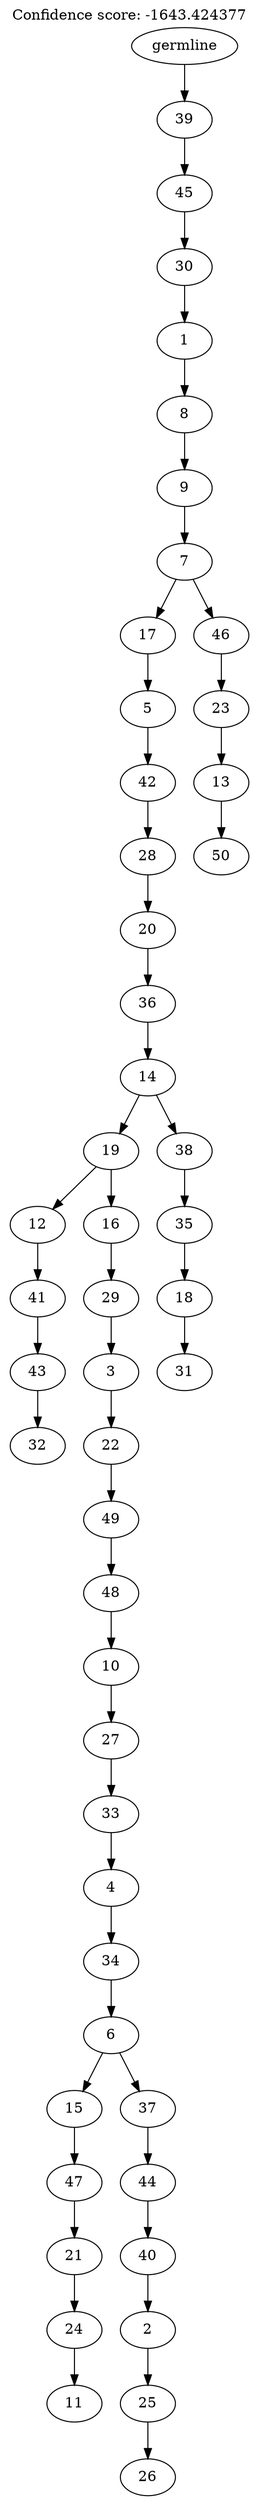 digraph g {
	"49" -> "50";
	"50" [label="32"];
	"48" -> "49";
	"49" [label="43"];
	"47" -> "48";
	"48" [label="41"];
	"45" -> "46";
	"46" [label="11"];
	"44" -> "45";
	"45" [label="24"];
	"43" -> "44";
	"44" [label="21"];
	"42" -> "43";
	"43" [label="47"];
	"40" -> "41";
	"41" [label="26"];
	"39" -> "40";
	"40" [label="25"];
	"38" -> "39";
	"39" [label="2"];
	"37" -> "38";
	"38" [label="40"];
	"36" -> "37";
	"37" [label="44"];
	"35" -> "36";
	"36" [label="37"];
	"35" -> "42";
	"42" [label="15"];
	"34" -> "35";
	"35" [label="6"];
	"33" -> "34";
	"34" [label="34"];
	"32" -> "33";
	"33" [label="4"];
	"31" -> "32";
	"32" [label="33"];
	"30" -> "31";
	"31" [label="27"];
	"29" -> "30";
	"30" [label="10"];
	"28" -> "29";
	"29" [label="48"];
	"27" -> "28";
	"28" [label="49"];
	"26" -> "27";
	"27" [label="22"];
	"25" -> "26";
	"26" [label="3"];
	"24" -> "25";
	"25" [label="29"];
	"23" -> "24";
	"24" [label="16"];
	"23" -> "47";
	"47" [label="12"];
	"21" -> "22";
	"22" [label="31"];
	"20" -> "21";
	"21" [label="18"];
	"19" -> "20";
	"20" [label="35"];
	"18" -> "19";
	"19" [label="38"];
	"18" -> "23";
	"23" [label="19"];
	"17" -> "18";
	"18" [label="14"];
	"16" -> "17";
	"17" [label="36"];
	"15" -> "16";
	"16" [label="20"];
	"14" -> "15";
	"15" [label="28"];
	"13" -> "14";
	"14" [label="42"];
	"12" -> "13";
	"13" [label="5"];
	"10" -> "11";
	"11" [label="50"];
	"9" -> "10";
	"10" [label="13"];
	"8" -> "9";
	"9" [label="23"];
	"7" -> "8";
	"8" [label="46"];
	"7" -> "12";
	"12" [label="17"];
	"6" -> "7";
	"7" [label="7"];
	"5" -> "6";
	"6" [label="9"];
	"4" -> "5";
	"5" [label="8"];
	"3" -> "4";
	"4" [label="1"];
	"2" -> "3";
	"3" [label="30"];
	"1" -> "2";
	"2" [label="45"];
	"0" -> "1";
	"1" [label="39"];
	"0" [label="germline"];
	labelloc="t";
	label="Confidence score: -1643.424377";
}
